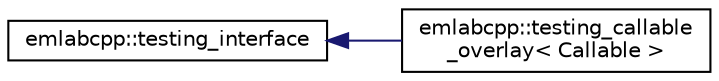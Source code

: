 digraph "Graphical Class Hierarchy"
{
 // LATEX_PDF_SIZE
  edge [fontname="Helvetica",fontsize="10",labelfontname="Helvetica",labelfontsize="10"];
  node [fontname="Helvetica",fontsize="10",shape=record];
  rankdir="LR";
  Node0 [label="emlabcpp::testing_interface",height=0.2,width=0.4,color="black", fillcolor="white", style="filled",URL="$classemlabcpp_1_1testing__interface.html",tooltip=" "];
  Node0 -> Node1 [dir="back",color="midnightblue",fontsize="10",style="solid",fontname="Helvetica"];
  Node1 [label="emlabcpp::testing_callable\l_overlay\< Callable \>",height=0.2,width=0.4,color="black", fillcolor="white", style="filled",URL="$classemlabcpp_1_1testing__callable__overlay.html",tooltip=" "];
}
